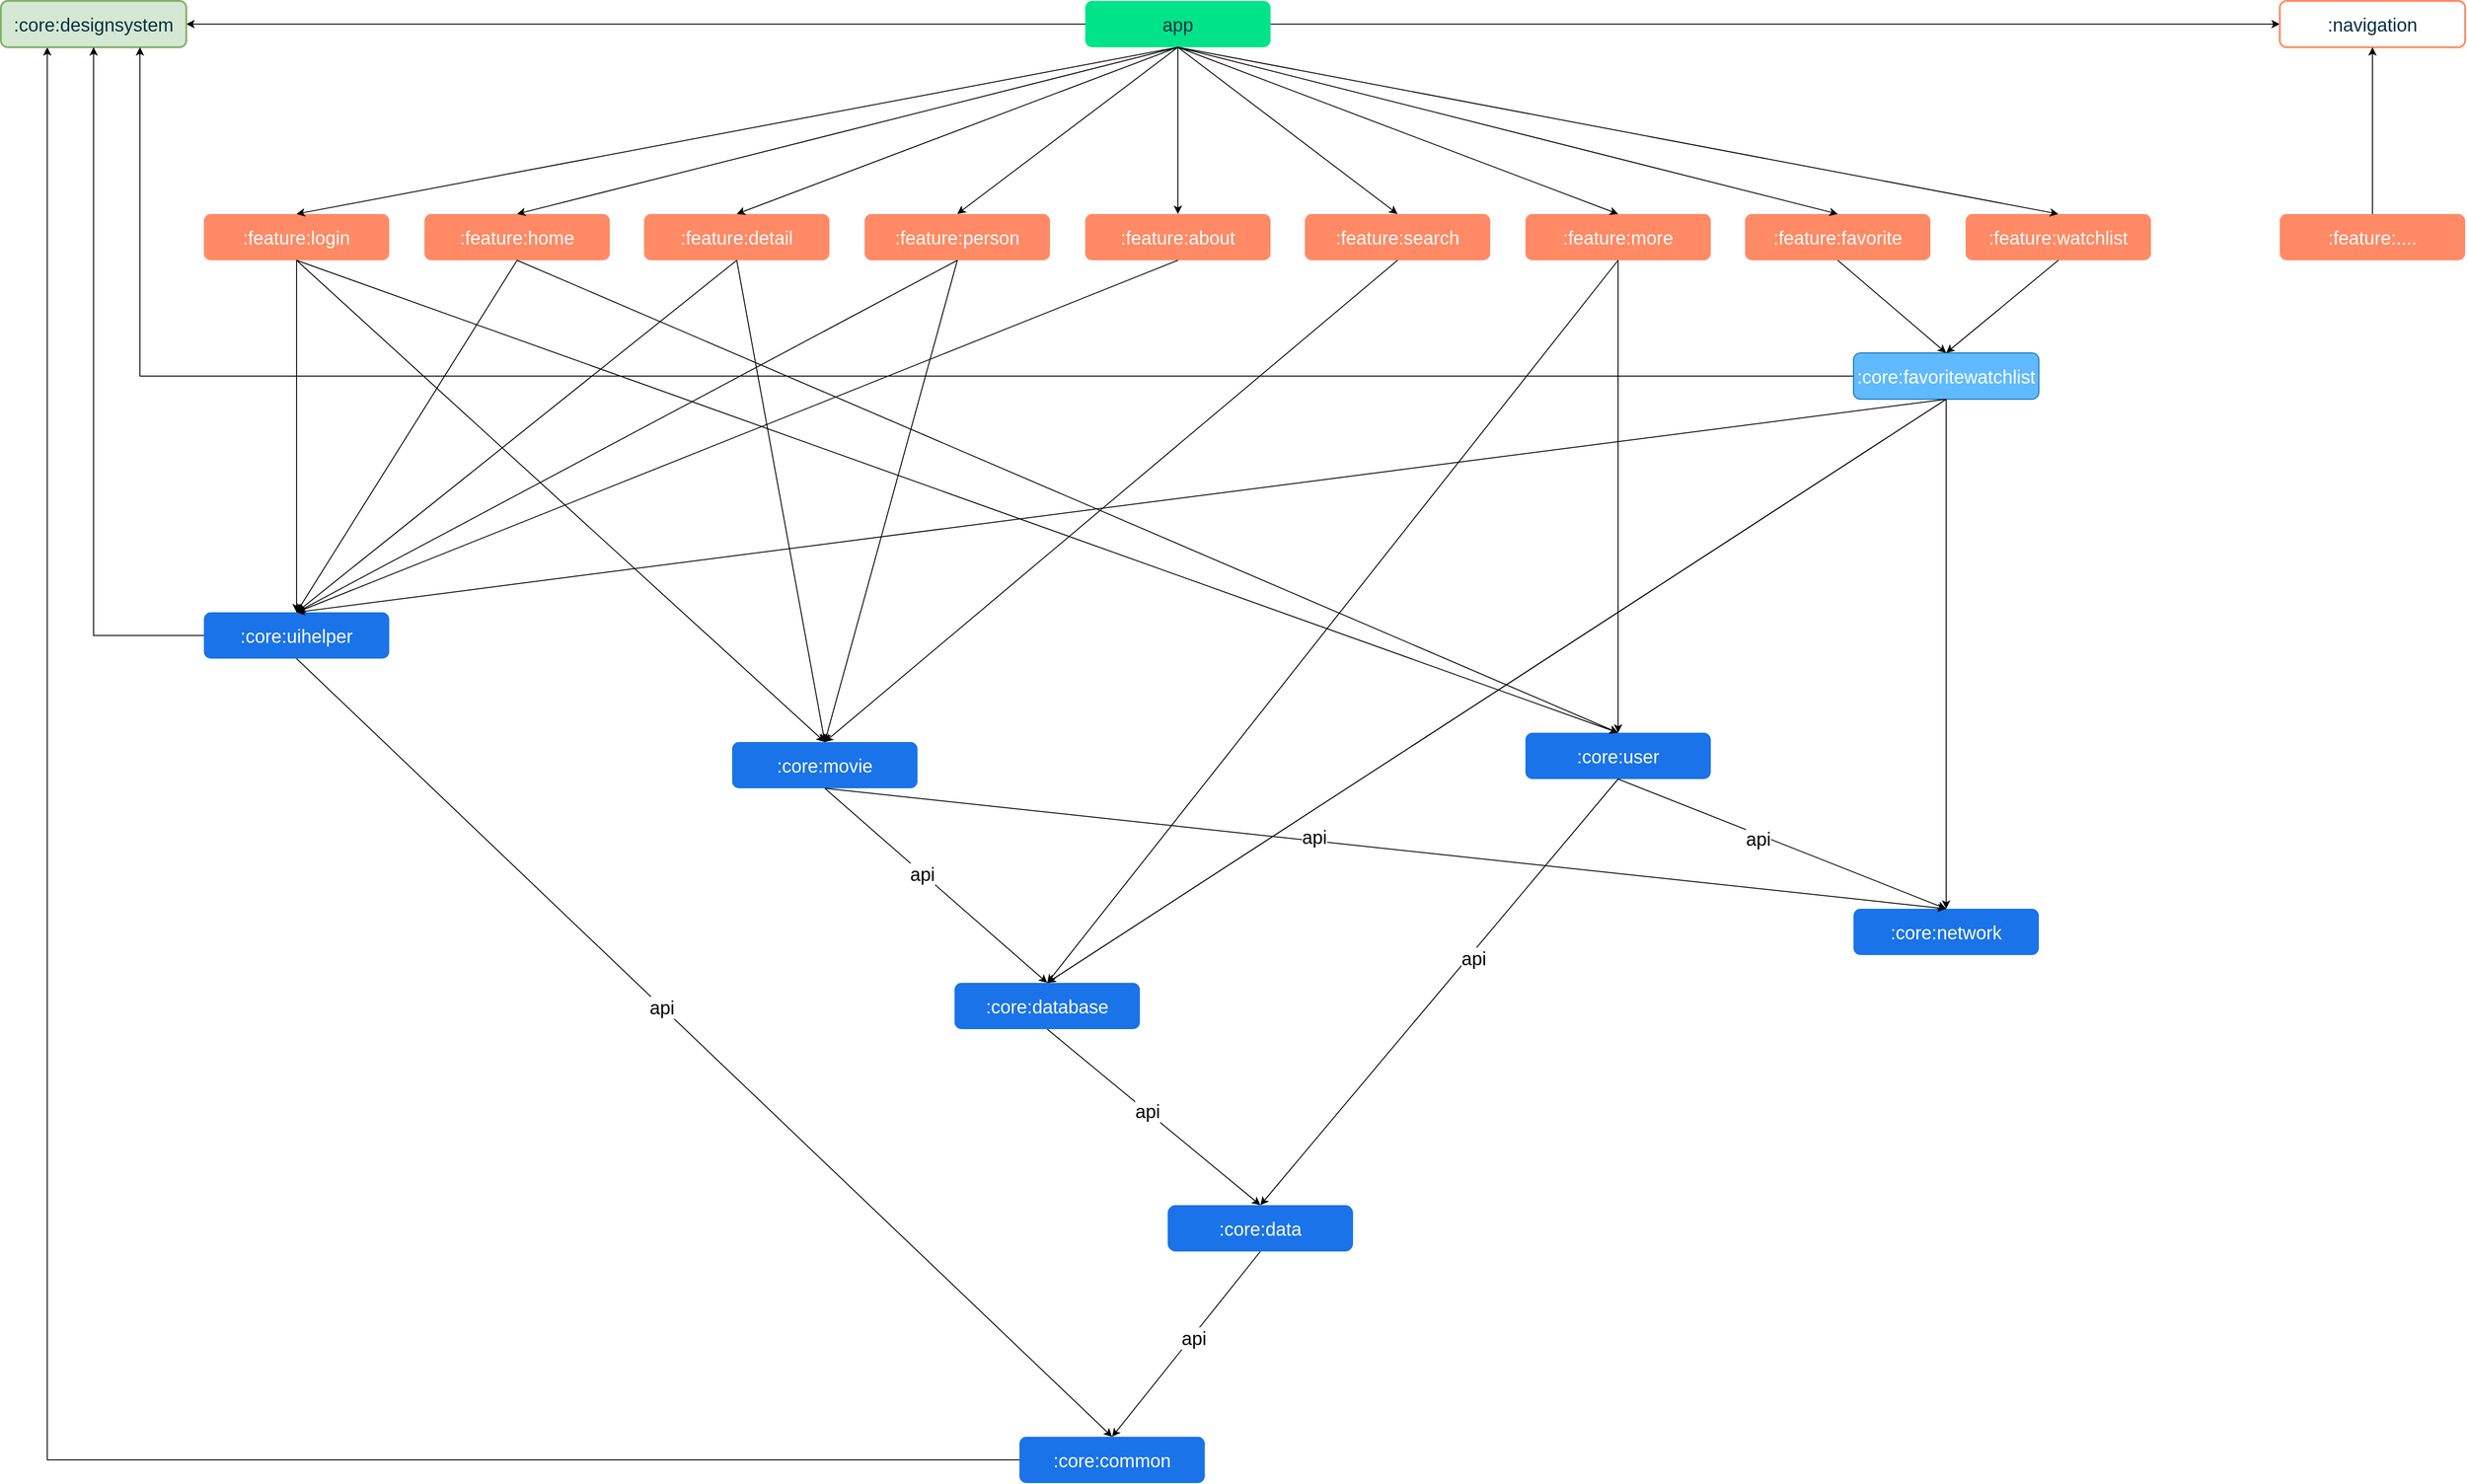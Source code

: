 <mxfile version="24.8.6">
  <diagram name="Page-1" id="wsDfjI5d7TI5WwQlB0uh">
    <mxGraphModel dx="6010" dy="3800" grid="1" gridSize="10" guides="1" tooltips="1" connect="1" arrows="1" fold="1" page="1" pageScale="1" pageWidth="850" pageHeight="1100" math="0" shadow="0">
      <root>
        <mxCell id="0" />
        <mxCell id="1" parent="0" />
        <mxCell id="Fkg0yW7t0FuJe1KcSKEN-32" style="edgeStyle=orthogonalEdgeStyle;rounded=0;orthogonalLoop=1;jettySize=auto;html=1;exitX=1;exitY=0.5;exitDx=0;exitDy=0;entryX=0;entryY=0.5;entryDx=0;entryDy=0;fontSize=20;" edge="1" parent="1" source="zgdioNFowjZYfoI_lG1k-6" target="Fkg0yW7t0FuJe1KcSKEN-12">
          <mxGeometry relative="1" as="geometry" />
        </mxCell>
        <mxCell id="Fkg0yW7t0FuJe1KcSKEN-34" style="edgeStyle=orthogonalEdgeStyle;rounded=0;orthogonalLoop=1;jettySize=auto;html=1;exitX=0;exitY=0.5;exitDx=0;exitDy=0;entryX=1;entryY=0.5;entryDx=0;entryDy=0;fontSize=20;" edge="1" parent="1" source="zgdioNFowjZYfoI_lG1k-6" target="Fkg0yW7t0FuJe1KcSKEN-33">
          <mxGeometry relative="1" as="geometry" />
        </mxCell>
        <mxCell id="zgdioNFowjZYfoI_lG1k-6" value="&lt;font style=&quot;font-size: 20px;&quot; color=&quot;#073042&quot;&gt;app&lt;/font&gt;" style="rounded=1;whiteSpace=wrap;html=1;fillColor=#00E489;strokeColor=none;fontSize=20;" parent="1" vertex="1">
          <mxGeometry x="1131" y="-370" width="200" height="50" as="geometry" />
        </mxCell>
        <mxCell id="zgdioNFowjZYfoI_lG1k-7" value="&lt;font color=&quot;#ffffff&quot; style=&quot;font-size: 20px;&quot;&gt;:feature:login&lt;/font&gt;" style="rounded=1;whiteSpace=wrap;html=1;fillColor=#FF8A65;strokeColor=none;fontSize=20;" parent="1" vertex="1">
          <mxGeometry x="180" y="-140" width="200" height="50" as="geometry" />
        </mxCell>
        <mxCell id="zgdioNFowjZYfoI_lG1k-13" value="&lt;font color=&quot;#ffffff&quot; style=&quot;font-size: 20px;&quot;&gt;:feature:home&lt;/font&gt;" style="rounded=1;whiteSpace=wrap;html=1;fillColor=#FF8A65;strokeColor=none;fontSize=20;" parent="1" vertex="1">
          <mxGeometry x="418" y="-140" width="200" height="50" as="geometry" />
        </mxCell>
        <mxCell id="zgdioNFowjZYfoI_lG1k-14" value="&lt;font color=&quot;#ffffff&quot; style=&quot;font-size: 20px;&quot;&gt;:feature:watchlist&lt;/font&gt;" style="rounded=1;whiteSpace=wrap;html=1;fillColor=#FF8A65;strokeColor=none;fontSize=20;" parent="1" vertex="1">
          <mxGeometry x="2081" y="-140" width="200" height="50" as="geometry" />
        </mxCell>
        <mxCell id="zgdioNFowjZYfoI_lG1k-28" value="&lt;span style=&quot;caret-color: rgb(255, 255, 255); color: rgb(255, 255, 255); font-size: 20px;&quot;&gt;:core:network&lt;/span&gt;" style="rounded=1;whiteSpace=wrap;html=1;fillColor=#1A73E8;strokeColor=none;fontSize=20;" parent="1" vertex="1">
          <mxGeometry x="1960" y="610" width="200" height="50" as="geometry" />
        </mxCell>
        <mxCell id="zgdioNFowjZYfoI_lG1k-33" value="&lt;font color=&quot;#ffffff&quot; style=&quot;font-size: 20px;&quot;&gt;:feature:search&lt;/font&gt;" style="rounded=1;whiteSpace=wrap;html=1;fillColor=#FF8A65;strokeColor=none;fontSize=20;" parent="1" vertex="1">
          <mxGeometry x="1368" y="-140" width="200" height="50" as="geometry" />
        </mxCell>
        <mxCell id="zgdioNFowjZYfoI_lG1k-35" value="&lt;font color=&quot;#ffffff&quot; style=&quot;font-size: 20px;&quot;&gt;:feature:favorite&lt;/font&gt;" style="rounded=1;whiteSpace=wrap;html=1;fillColor=#FF8A65;strokeColor=none;fontSize=20;" parent="1" vertex="1">
          <mxGeometry x="1843" y="-140" width="200" height="50" as="geometry" />
        </mxCell>
        <mxCell id="zgdioNFowjZYfoI_lG1k-37" value="&lt;font color=&quot;#ffffff&quot; style=&quot;font-size: 20px;&quot;&gt;:feature:more&lt;/font&gt;" style="rounded=1;whiteSpace=wrap;html=1;fillColor=#FF8A65;strokeColor=none;fontSize=20;" parent="1" vertex="1">
          <mxGeometry x="1606" y="-140" width="200" height="50" as="geometry" />
        </mxCell>
        <mxCell id="zgdioNFowjZYfoI_lG1k-38" value="&lt;font color=&quot;#ffffff&quot; style=&quot;font-size: 20px;&quot;&gt;:feature:detail&lt;/font&gt;" style="rounded=1;whiteSpace=wrap;html=1;fillColor=#FF8A65;strokeColor=none;fontSize=20;" parent="1" vertex="1">
          <mxGeometry x="655" y="-140" width="200" height="50" as="geometry" />
        </mxCell>
        <mxCell id="zgdioNFowjZYfoI_lG1k-39" value="&lt;font color=&quot;#ffffff&quot; style=&quot;font-size: 20px;&quot;&gt;:feature:person&lt;/font&gt;" style="rounded=1;whiteSpace=wrap;html=1;fillColor=#FF8A65;strokeColor=none;fontSize=20;" parent="1" vertex="1">
          <mxGeometry x="893" y="-140" width="200" height="50" as="geometry" />
        </mxCell>
        <mxCell id="zgdioNFowjZYfoI_lG1k-45" value="" style="endArrow=classic;html=1;rounded=0;exitX=0.5;exitY=1;exitDx=0;exitDy=0;entryX=0.5;entryY=0;entryDx=0;entryDy=0;fontSize=20;" parent="1" source="zgdioNFowjZYfoI_lG1k-6" target="zgdioNFowjZYfoI_lG1k-7" edge="1">
          <mxGeometry width="50" height="50" relative="1" as="geometry">
            <mxPoint x="1079" y="-320" as="sourcePoint" />
            <mxPoint x="1129" y="-370" as="targetPoint" />
          </mxGeometry>
        </mxCell>
        <mxCell id="zgdioNFowjZYfoI_lG1k-46" value="" style="endArrow=classic;html=1;rounded=0;exitX=0.5;exitY=1;exitDx=0;exitDy=0;entryX=0.5;entryY=0;entryDx=0;entryDy=0;fontSize=20;" parent="1" source="zgdioNFowjZYfoI_lG1k-6" target="zgdioNFowjZYfoI_lG1k-13" edge="1">
          <mxGeometry width="50" height="50" relative="1" as="geometry">
            <mxPoint x="1230" y="-530" as="sourcePoint" />
            <mxPoint x="290" y="-130" as="targetPoint" />
          </mxGeometry>
        </mxCell>
        <mxCell id="zgdioNFowjZYfoI_lG1k-47" value="" style="endArrow=classic;html=1;rounded=0;exitX=0.5;exitY=1;exitDx=0;exitDy=0;entryX=0.5;entryY=0;entryDx=0;entryDy=0;fontSize=20;" parent="1" source="zgdioNFowjZYfoI_lG1k-6" target="zgdioNFowjZYfoI_lG1k-33" edge="1">
          <mxGeometry width="50" height="50" relative="1" as="geometry">
            <mxPoint x="1240" y="-520" as="sourcePoint" />
            <mxPoint x="525" y="-130" as="targetPoint" />
          </mxGeometry>
        </mxCell>
        <mxCell id="zgdioNFowjZYfoI_lG1k-49" value="" style="endArrow=classic;html=1;rounded=0;exitX=0.5;exitY=1;exitDx=0;exitDy=0;entryX=0.5;entryY=0;entryDx=0;entryDy=0;fontSize=20;" parent="1" source="zgdioNFowjZYfoI_lG1k-6" target="zgdioNFowjZYfoI_lG1k-35" edge="1">
          <mxGeometry width="50" height="50" relative="1" as="geometry">
            <mxPoint x="1260" y="-500" as="sourcePoint" />
            <mxPoint x="995" y="-130" as="targetPoint" />
          </mxGeometry>
        </mxCell>
        <mxCell id="zgdioNFowjZYfoI_lG1k-50" value="" style="endArrow=classic;html=1;rounded=0;exitX=0.5;exitY=1;exitDx=0;exitDy=0;entryX=0.5;entryY=0;entryDx=0;entryDy=0;fontSize=20;" parent="1" source="zgdioNFowjZYfoI_lG1k-6" target="zgdioNFowjZYfoI_lG1k-14" edge="1">
          <mxGeometry width="50" height="50" relative="1" as="geometry">
            <mxPoint x="1270" y="-490" as="sourcePoint" />
            <mxPoint x="1230" y="-130" as="targetPoint" />
          </mxGeometry>
        </mxCell>
        <mxCell id="zgdioNFowjZYfoI_lG1k-51" value="" style="endArrow=classic;html=1;rounded=0;exitX=0.5;exitY=1;exitDx=0;exitDy=0;entryX=0.5;entryY=0;entryDx=0;entryDy=0;fontSize=20;" parent="1" source="zgdioNFowjZYfoI_lG1k-6" target="zgdioNFowjZYfoI_lG1k-37" edge="1">
          <mxGeometry width="50" height="50" relative="1" as="geometry">
            <mxPoint x="1280" y="-480" as="sourcePoint" />
            <mxPoint x="1464" y="-130" as="targetPoint" />
          </mxGeometry>
        </mxCell>
        <mxCell id="zgdioNFowjZYfoI_lG1k-52" value="" style="endArrow=classic;html=1;rounded=0;exitX=0.5;exitY=1;exitDx=0;exitDy=0;entryX=0.5;entryY=0;entryDx=0;entryDy=0;fontSize=20;" parent="1" source="zgdioNFowjZYfoI_lG1k-6" target="zgdioNFowjZYfoI_lG1k-38" edge="1">
          <mxGeometry width="50" height="50" relative="1" as="geometry">
            <mxPoint x="1290" y="-470" as="sourcePoint" />
            <mxPoint x="1699" y="-130" as="targetPoint" />
          </mxGeometry>
        </mxCell>
        <mxCell id="zgdioNFowjZYfoI_lG1k-53" value="" style="endArrow=classic;html=1;rounded=0;exitX=0.5;exitY=1;exitDx=0;exitDy=0;entryX=0.5;entryY=0;entryDx=0;entryDy=0;fontSize=20;" parent="1" source="zgdioNFowjZYfoI_lG1k-6" target="zgdioNFowjZYfoI_lG1k-39" edge="1">
          <mxGeometry width="50" height="50" relative="1" as="geometry">
            <mxPoint x="1300" y="-460" as="sourcePoint" />
            <mxPoint x="1934" y="-130" as="targetPoint" />
          </mxGeometry>
        </mxCell>
        <mxCell id="Fkg0yW7t0FuJe1KcSKEN-50" style="edgeStyle=orthogonalEdgeStyle;rounded=0;orthogonalLoop=1;jettySize=auto;html=1;exitX=0;exitY=0.5;exitDx=0;exitDy=0;entryX=0.25;entryY=1;entryDx=0;entryDy=0;fontSize=20;" edge="1" parent="1" source="Fkg0yW7t0FuJe1KcSKEN-3" target="Fkg0yW7t0FuJe1KcSKEN-33">
          <mxGeometry relative="1" as="geometry">
            <mxPoint x="-90" y="-176.667" as="targetPoint" />
          </mxGeometry>
        </mxCell>
        <mxCell id="Fkg0yW7t0FuJe1KcSKEN-3" value="&lt;span style=&quot;caret-color: rgb(255, 255, 255); color: rgb(255, 255, 255); font-size: 20px;&quot;&gt;:core:common&lt;/span&gt;" style="rounded=1;whiteSpace=wrap;html=1;fillColor=#1A73E8;strokeColor=none;fontSize=20;" vertex="1" parent="1">
          <mxGeometry x="1060" y="1180" width="200" height="50" as="geometry" />
        </mxCell>
        <mxCell id="Fkg0yW7t0FuJe1KcSKEN-6" value="&lt;span style=&quot;caret-color: rgb(255, 255, 255); color: rgb(255, 255, 255); font-size: 20px;&quot;&gt;:core:data&lt;/span&gt;" style="rounded=1;whiteSpace=wrap;html=1;fillColor=#1A73E8;strokeColor=none;arcSize=17;fontSize=20;" vertex="1" parent="1">
          <mxGeometry x="1220" y="930" width="200" height="50" as="geometry" />
        </mxCell>
        <mxCell id="Fkg0yW7t0FuJe1KcSKEN-12" value="&lt;font style=&quot;font-size: 20px;&quot; color=&quot;#073042&quot;&gt;:navigation&lt;/font&gt;" style="rounded=1;whiteSpace=wrap;html=1;fillColor=none;strokeColor=#FF8A65;fontSize=20;strokeWidth=2;" vertex="1" parent="1">
          <mxGeometry x="2420" y="-370" width="200" height="50" as="geometry" />
        </mxCell>
        <mxCell id="Fkg0yW7t0FuJe1KcSKEN-28" value="&lt;span style=&quot;caret-color: rgb(255, 255, 255); color: rgb(255, 255, 255); font-size: 20px;&quot;&gt;:core:user&lt;/span&gt;" style="rounded=1;whiteSpace=wrap;html=1;fillColor=#1A73E8;strokeColor=none;fontSize=20;" vertex="1" parent="1">
          <mxGeometry x="1606" y="420" width="200" height="50" as="geometry" />
        </mxCell>
        <mxCell id="Fkg0yW7t0FuJe1KcSKEN-29" value="&lt;span style=&quot;caret-color: rgb(255, 255, 255); color: rgb(255, 255, 255); font-size: 20px;&quot;&gt;:core:movie&lt;/span&gt;" style="rounded=1;whiteSpace=wrap;html=1;fillColor=#1A73E8;strokeColor=none;fontSize=20;" vertex="1" parent="1">
          <mxGeometry x="750" y="430" width="200" height="50" as="geometry" />
        </mxCell>
        <mxCell id="Fkg0yW7t0FuJe1KcSKEN-30" value="&lt;font color=&quot;#ffffff&quot; style=&quot;font-size: 20px;&quot;&gt;:feature:about&lt;/font&gt;" style="rounded=1;whiteSpace=wrap;html=1;fillColor=#FF8A65;strokeColor=none;fontSize=20;" vertex="1" parent="1">
          <mxGeometry x="1131" y="-140" width="200" height="50" as="geometry" />
        </mxCell>
        <mxCell id="Fkg0yW7t0FuJe1KcSKEN-31" value="" style="endArrow=classic;html=1;rounded=0;exitX=0.5;exitY=1;exitDx=0;exitDy=0;entryX=0.5;entryY=0;entryDx=0;entryDy=0;fontSize=20;" edge="1" parent="1" source="zgdioNFowjZYfoI_lG1k-6" target="Fkg0yW7t0FuJe1KcSKEN-30">
          <mxGeometry width="50" height="50" relative="1" as="geometry">
            <mxPoint x="1229" y="-290" as="sourcePoint" />
            <mxPoint x="1919" y="-130" as="targetPoint" />
          </mxGeometry>
        </mxCell>
        <mxCell id="Fkg0yW7t0FuJe1KcSKEN-33" value="&lt;font style=&quot;font-size: 20px;&quot; color=&quot;#073042&quot;&gt;:core:designsystem&lt;/font&gt;" style="rounded=1;whiteSpace=wrap;html=1;fillColor=#d5e8d4;strokeColor=#82b366;fontSize=20;strokeWidth=2;" vertex="1" parent="1">
          <mxGeometry x="-39" y="-370" width="200" height="50" as="geometry" />
        </mxCell>
        <mxCell id="Fkg0yW7t0FuJe1KcSKEN-43" style="edgeStyle=orthogonalEdgeStyle;rounded=0;orthogonalLoop=1;jettySize=auto;html=1;exitX=0;exitY=0.5;exitDx=0;exitDy=0;entryX=0.75;entryY=1;entryDx=0;entryDy=0;fontSize=20;" edge="1" parent="1" source="Fkg0yW7t0FuJe1KcSKEN-35" target="Fkg0yW7t0FuJe1KcSKEN-33">
          <mxGeometry relative="1" as="geometry">
            <mxPoint x="120" y="-260" as="targetPoint" />
          </mxGeometry>
        </mxCell>
        <mxCell id="Fkg0yW7t0FuJe1KcSKEN-35" value="&lt;font color=&quot;#ffffff&quot; style=&quot;font-size: 20px;&quot;&gt;:core:favoritewatchlist&lt;/font&gt;" style="rounded=1;whiteSpace=wrap;html=1;fillColor=#61BAFF;strokeColor=#006EAF;fontSize=20;fontColor=#ffffff;" vertex="1" parent="1">
          <mxGeometry x="1960" y="10" width="200" height="50" as="geometry" />
        </mxCell>
        <mxCell id="Fkg0yW7t0FuJe1KcSKEN-36" value="" style="endArrow=classic;html=1;rounded=0;exitX=0.5;exitY=1;exitDx=0;exitDy=0;entryX=0.5;entryY=0;entryDx=0;entryDy=0;fontSize=20;" edge="1" parent="1" source="zgdioNFowjZYfoI_lG1k-14" target="Fkg0yW7t0FuJe1KcSKEN-35">
          <mxGeometry width="50" height="50" relative="1" as="geometry">
            <mxPoint x="1214" y="-310" as="sourcePoint" />
            <mxPoint x="980" y="-130" as="targetPoint" />
          </mxGeometry>
        </mxCell>
        <mxCell id="Fkg0yW7t0FuJe1KcSKEN-37" value="" style="endArrow=classic;html=1;rounded=0;exitX=0.5;exitY=1;exitDx=0;exitDy=0;entryX=0.5;entryY=0;entryDx=0;entryDy=0;fontSize=20;" edge="1" parent="1" source="zgdioNFowjZYfoI_lG1k-35" target="Fkg0yW7t0FuJe1KcSKEN-35">
          <mxGeometry width="50" height="50" relative="1" as="geometry">
            <mxPoint x="1214" y="-80" as="sourcePoint" />
            <mxPoint x="1090" y="20" as="targetPoint" />
          </mxGeometry>
        </mxCell>
        <mxCell id="Fkg0yW7t0FuJe1KcSKEN-61" style="edgeStyle=orthogonalEdgeStyle;rounded=0;orthogonalLoop=1;jettySize=auto;html=1;exitX=0;exitY=0.5;exitDx=0;exitDy=0;entryX=0.5;entryY=1;entryDx=0;entryDy=0;fontSize=20;" edge="1" parent="1" source="Fkg0yW7t0FuJe1KcSKEN-41" target="Fkg0yW7t0FuJe1KcSKEN-33">
          <mxGeometry relative="1" as="geometry" />
        </mxCell>
        <mxCell id="Fkg0yW7t0FuJe1KcSKEN-41" value="&lt;span style=&quot;caret-color: rgb(255, 255, 255); color: rgb(255, 255, 255); font-size: 20px;&quot;&gt;:core:uihelper&lt;/span&gt;" style="rounded=1;whiteSpace=wrap;html=1;fillColor=#1A73E8;strokeColor=none;fontSize=20;" vertex="1" parent="1">
          <mxGeometry x="180" y="290" width="200" height="50" as="geometry" />
        </mxCell>
        <mxCell id="Fkg0yW7t0FuJe1KcSKEN-44" value="" style="endArrow=classic;html=1;rounded=0;exitX=0.5;exitY=1;exitDx=0;exitDy=0;entryX=0.5;entryY=0;entryDx=0;entryDy=0;fontSize=20;" edge="1" parent="1" source="Fkg0yW7t0FuJe1KcSKEN-35" target="Fkg0yW7t0FuJe1KcSKEN-41">
          <mxGeometry width="50" height="50" relative="1" as="geometry">
            <mxPoint x="1002.5" y="250" as="sourcePoint" />
            <mxPoint x="1112.5" y="350" as="targetPoint" />
          </mxGeometry>
        </mxCell>
        <mxCell id="Fkg0yW7t0FuJe1KcSKEN-46" value="" style="endArrow=classic;html=1;rounded=0;exitX=0.5;exitY=1;exitDx=0;exitDy=0;entryX=0.5;entryY=0;entryDx=0;entryDy=0;fontSize=20;" edge="1" parent="1" source="Fkg0yW7t0FuJe1KcSKEN-35" target="Fkg0yW7t0FuJe1KcSKEN-38">
          <mxGeometry width="50" height="50" relative="1" as="geometry">
            <mxPoint x="1122.5" y="410" as="sourcePoint" />
            <mxPoint x="806.5" y="700" as="targetPoint" />
          </mxGeometry>
        </mxCell>
        <mxCell id="Fkg0yW7t0FuJe1KcSKEN-48" value="" style="endArrow=classic;html=1;rounded=0;exitX=0.5;exitY=1;exitDx=0;exitDy=0;entryX=0.5;entryY=0;entryDx=0;entryDy=0;fontSize=20;" edge="1" parent="1" source="Fkg0yW7t0FuJe1KcSKEN-35" target="zgdioNFowjZYfoI_lG1k-28">
          <mxGeometry width="50" height="50" relative="1" as="geometry">
            <mxPoint x="1142.5" y="430" as="sourcePoint" />
            <mxPoint x="1419.5" y="700" as="targetPoint" />
          </mxGeometry>
        </mxCell>
        <mxCell id="Fkg0yW7t0FuJe1KcSKEN-53" value="" style="endArrow=classic;html=1;rounded=0;exitX=0.5;exitY=1;exitDx=0;exitDy=0;entryX=0.5;entryY=0;entryDx=0;entryDy=0;fontSize=20;" edge="1" parent="1" source="Fkg0yW7t0FuJe1KcSKEN-38" target="Fkg0yW7t0FuJe1KcSKEN-6">
          <mxGeometry width="50" height="50" relative="1" as="geometry">
            <mxPoint x="1030" y="730" as="sourcePoint" />
            <mxPoint x="1409" y="1110" as="targetPoint" />
          </mxGeometry>
        </mxCell>
        <mxCell id="Fkg0yW7t0FuJe1KcSKEN-81" value="&lt;font style=&quot;font-size: 20px;&quot;&gt;api&lt;/font&gt;" style="edgeLabel;html=1;align=center;verticalAlign=middle;resizable=0;points=[];fontSize=20;" vertex="1" connectable="0" parent="Fkg0yW7t0FuJe1KcSKEN-53">
          <mxGeometry x="-0.065" y="1" relative="1" as="geometry">
            <mxPoint as="offset" />
          </mxGeometry>
        </mxCell>
        <mxCell id="Fkg0yW7t0FuJe1KcSKEN-57" value="" style="endArrow=classic;html=1;rounded=0;entryX=0.5;entryY=0;entryDx=0;entryDy=0;exitX=0.5;exitY=1;exitDx=0;exitDy=0;fontSize=20;" edge="1" parent="1" source="Fkg0yW7t0FuJe1KcSKEN-29" target="zgdioNFowjZYfoI_lG1k-28">
          <mxGeometry width="50" height="50" relative="1" as="geometry">
            <mxPoint x="662.5" y="550" as="sourcePoint" />
            <mxPoint x="1419.5" y="700" as="targetPoint" />
          </mxGeometry>
        </mxCell>
        <mxCell id="Fkg0yW7t0FuJe1KcSKEN-83" value="&lt;font style=&quot;font-size: 20px;&quot;&gt;api&lt;/font&gt;" style="edgeLabel;html=1;align=center;verticalAlign=middle;resizable=0;points=[];fontSize=20;" vertex="1" connectable="0" parent="Fkg0yW7t0FuJe1KcSKEN-57">
          <mxGeometry x="-0.128" y="5" relative="1" as="geometry">
            <mxPoint as="offset" />
          </mxGeometry>
        </mxCell>
        <mxCell id="Fkg0yW7t0FuJe1KcSKEN-58" value="" style="endArrow=classic;html=1;rounded=0;entryX=0.5;entryY=0;entryDx=0;entryDy=0;exitX=0.5;exitY=1;exitDx=0;exitDy=0;fontSize=20;" edge="1" parent="1" source="Fkg0yW7t0FuJe1KcSKEN-29" target="Fkg0yW7t0FuJe1KcSKEN-38">
          <mxGeometry width="50" height="50" relative="1" as="geometry">
            <mxPoint x="672.5" y="560" as="sourcePoint" />
            <mxPoint x="1725.5" y="700" as="targetPoint" />
          </mxGeometry>
        </mxCell>
        <mxCell id="Fkg0yW7t0FuJe1KcSKEN-82" value="&lt;font style=&quot;font-size: 20px;&quot;&gt;api&lt;/font&gt;" style="edgeLabel;html=1;align=center;verticalAlign=middle;resizable=0;points=[];fontSize=20;" vertex="1" connectable="0" parent="Fkg0yW7t0FuJe1KcSKEN-58">
          <mxGeometry x="-0.126" relative="1" as="geometry">
            <mxPoint as="offset" />
          </mxGeometry>
        </mxCell>
        <mxCell id="Fkg0yW7t0FuJe1KcSKEN-60" value="" style="endArrow=classic;html=1;rounded=0;exitX=0.5;exitY=1;exitDx=0;exitDy=0;entryX=0.5;entryY=0;entryDx=0;entryDy=0;fontSize=20;" edge="1" parent="1" source="Fkg0yW7t0FuJe1KcSKEN-41" target="Fkg0yW7t0FuJe1KcSKEN-3">
          <mxGeometry width="50" height="50" relative="1" as="geometry">
            <mxPoint x="652.5" y="540" as="sourcePoint" />
            <mxPoint x="672.5" y="830" as="targetPoint" />
          </mxGeometry>
        </mxCell>
        <mxCell id="Fkg0yW7t0FuJe1KcSKEN-86" value="&lt;font style=&quot;font-size: 20px;&quot;&gt;api&lt;/font&gt;" style="edgeLabel;html=1;align=center;verticalAlign=middle;resizable=0;points=[];fontSize=20;" vertex="1" connectable="0" parent="Fkg0yW7t0FuJe1KcSKEN-60">
          <mxGeometry x="-0.104" y="1" relative="1" as="geometry">
            <mxPoint x="-1" as="offset" />
          </mxGeometry>
        </mxCell>
        <mxCell id="Fkg0yW7t0FuJe1KcSKEN-64" value="" style="endArrow=classic;html=1;rounded=0;entryX=0.5;entryY=0;entryDx=0;entryDy=0;exitX=0.5;exitY=1;exitDx=0;exitDy=0;fontSize=20;" edge="1" parent="1" source="Fkg0yW7t0FuJe1KcSKEN-28" target="Fkg0yW7t0FuJe1KcSKEN-6">
          <mxGeometry width="50" height="50" relative="1" as="geometry">
            <mxPoint x="1072.5" y="1120" as="sourcePoint" />
            <mxPoint x="802.5" y="990" as="targetPoint" />
          </mxGeometry>
        </mxCell>
        <mxCell id="Fkg0yW7t0FuJe1KcSKEN-92" value="&lt;font style=&quot;font-size: 20px;&quot;&gt;api&lt;/font&gt;" style="edgeLabel;html=1;align=center;verticalAlign=middle;resizable=0;points=[];fontSize=20;" vertex="1" connectable="0" parent="Fkg0yW7t0FuJe1KcSKEN-64">
          <mxGeometry x="-0.176" y="4" relative="1" as="geometry">
            <mxPoint y="1" as="offset" />
          </mxGeometry>
        </mxCell>
        <mxCell id="Fkg0yW7t0FuJe1KcSKEN-65" value="" style="endArrow=classic;html=1;rounded=0;entryX=0.5;entryY=0;entryDx=0;entryDy=0;exitX=0.5;exitY=1;exitDx=0;exitDy=0;fontSize=20;" edge="1" parent="1" source="Fkg0yW7t0FuJe1KcSKEN-28" target="zgdioNFowjZYfoI_lG1k-28">
          <mxGeometry width="50" height="50" relative="1" as="geometry">
            <mxPoint x="1192.5" y="1120" as="sourcePoint" />
            <mxPoint x="1319.5" y="750" as="targetPoint" />
          </mxGeometry>
        </mxCell>
        <mxCell id="Fkg0yW7t0FuJe1KcSKEN-93" value="&lt;font style=&quot;font-size: 20px;&quot;&gt;api&lt;/font&gt;" style="edgeLabel;html=1;align=center;verticalAlign=middle;resizable=0;points=[];fontSize=20;" vertex="1" connectable="0" parent="Fkg0yW7t0FuJe1KcSKEN-65">
          <mxGeometry x="-0.133" y="-4" relative="1" as="geometry">
            <mxPoint x="-1" y="-1" as="offset" />
          </mxGeometry>
        </mxCell>
        <mxCell id="Fkg0yW7t0FuJe1KcSKEN-69" value="" style="endArrow=classic;html=1;rounded=0;exitX=0.5;exitY=1;exitDx=0;exitDy=0;entryX=0.5;entryY=0;entryDx=0;entryDy=0;fontSize=20;" edge="1" parent="1" source="Fkg0yW7t0FuJe1KcSKEN-35" target="Fkg0yW7t0FuJe1KcSKEN-38">
          <mxGeometry width="50" height="50" relative="1" as="geometry">
            <mxPoint x="1090" y="90" as="sourcePoint" />
            <mxPoint x="793" y="930" as="targetPoint" />
          </mxGeometry>
        </mxCell>
        <mxCell id="Fkg0yW7t0FuJe1KcSKEN-38" value="&lt;span style=&quot;caret-color: rgb(255, 255, 255); color: rgb(255, 255, 255); font-size: 20px;&quot;&gt;:core:database&lt;/span&gt;" style="rounded=1;whiteSpace=wrap;html=1;fillColor=#1A73E8;strokeColor=none;fontSize=20;" vertex="1" parent="1">
          <mxGeometry x="990" y="690" width="200" height="50" as="geometry" />
        </mxCell>
        <mxCell id="Fkg0yW7t0FuJe1KcSKEN-70" value="" style="endArrow=classic;html=1;rounded=0;entryX=0.5;entryY=0;entryDx=0;entryDy=0;exitX=0.5;exitY=1;exitDx=0;exitDy=0;fontSize=20;" edge="1" parent="1" source="zgdioNFowjZYfoI_lG1k-38" target="Fkg0yW7t0FuJe1KcSKEN-29">
          <mxGeometry width="50" height="50" relative="1" as="geometry">
            <mxPoint x="1330" y="280" as="sourcePoint" />
            <mxPoint x="1380" y="230" as="targetPoint" />
          </mxGeometry>
        </mxCell>
        <mxCell id="Fkg0yW7t0FuJe1KcSKEN-72" value="" style="endArrow=classic;html=1;rounded=0;entryX=0.5;entryY=0;entryDx=0;entryDy=0;exitX=0.5;exitY=1;exitDx=0;exitDy=0;fontSize=20;" edge="1" parent="1" source="zgdioNFowjZYfoI_lG1k-38" target="Fkg0yW7t0FuJe1KcSKEN-41">
          <mxGeometry width="50" height="50" relative="1" as="geometry">
            <mxPoint x="1580" y="-10" as="sourcePoint" />
            <mxPoint x="1590" y="150" as="targetPoint" />
          </mxGeometry>
        </mxCell>
        <mxCell id="Fkg0yW7t0FuJe1KcSKEN-74" value="" style="endArrow=classic;html=1;rounded=0;entryX=0.5;entryY=0;entryDx=0;entryDy=0;exitX=0.5;exitY=1;exitDx=0;exitDy=0;fontSize=20;" edge="1" parent="1" source="Fkg0yW7t0FuJe1KcSKEN-6" target="Fkg0yW7t0FuJe1KcSKEN-3">
          <mxGeometry width="50" height="50" relative="1" as="geometry">
            <mxPoint x="1240" y="1330" as="sourcePoint" />
            <mxPoint x="1290" y="1280" as="targetPoint" />
          </mxGeometry>
        </mxCell>
        <mxCell id="Fkg0yW7t0FuJe1KcSKEN-84" value="&lt;font style=&quot;font-size: 20px;&quot;&gt;api&lt;/font&gt;" style="edgeLabel;html=1;align=center;verticalAlign=middle;resizable=0;points=[];fontSize=20;" vertex="1" connectable="0" parent="Fkg0yW7t0FuJe1KcSKEN-74">
          <mxGeometry x="-0.075" y="2" relative="1" as="geometry">
            <mxPoint y="-1" as="offset" />
          </mxGeometry>
        </mxCell>
        <mxCell id="Fkg0yW7t0FuJe1KcSKEN-87" value="" style="endArrow=classic;html=1;rounded=0;exitX=0.5;exitY=1;exitDx=0;exitDy=0;entryX=0.5;entryY=0;entryDx=0;entryDy=0;fontSize=20;" edge="1" parent="1" source="zgdioNFowjZYfoI_lG1k-13" target="Fkg0yW7t0FuJe1KcSKEN-28">
          <mxGeometry width="50" height="50" relative="1" as="geometry">
            <mxPoint x="490" y="-50" as="sourcePoint" />
            <mxPoint x="480" y="110" as="targetPoint" />
          </mxGeometry>
        </mxCell>
        <mxCell id="Fkg0yW7t0FuJe1KcSKEN-90" value="" style="endArrow=classic;html=1;rounded=0;exitX=0.5;exitY=1;exitDx=0;exitDy=0;entryX=0.5;entryY=0;entryDx=0;entryDy=0;fontSize=20;" edge="1" parent="1" source="zgdioNFowjZYfoI_lG1k-13" target="Fkg0yW7t0FuJe1KcSKEN-41">
          <mxGeometry width="50" height="50" relative="1" as="geometry">
            <mxPoint x="520" y="-20" as="sourcePoint" />
            <mxPoint x="510" y="140" as="targetPoint" />
          </mxGeometry>
        </mxCell>
        <mxCell id="Fkg0yW7t0FuJe1KcSKEN-94" value="" style="endArrow=classic;html=1;rounded=0;entryX=0.5;entryY=0;entryDx=0;entryDy=0;exitX=0.5;exitY=1;exitDx=0;exitDy=0;fontSize=20;" edge="1" parent="1" source="Fkg0yW7t0FuJe1KcSKEN-30" target="Fkg0yW7t0FuJe1KcSKEN-41">
          <mxGeometry width="50" height="50" relative="1" as="geometry">
            <mxPoint x="1674" y="-80" as="sourcePoint" />
            <mxPoint x="1674" y="210" as="targetPoint" />
          </mxGeometry>
        </mxCell>
        <mxCell id="Fkg0yW7t0FuJe1KcSKEN-95" value="" style="endArrow=classic;html=1;rounded=0;exitX=0.5;exitY=1;exitDx=0;exitDy=0;entryX=0.5;entryY=0;entryDx=0;entryDy=0;fontSize=20;" edge="1" parent="1" source="zgdioNFowjZYfoI_lG1k-7" target="Fkg0yW7t0FuJe1KcSKEN-41">
          <mxGeometry width="50" height="50" relative="1" as="geometry">
            <mxPoint x="521" y="-80" as="sourcePoint" />
            <mxPoint x="350" y="560" as="targetPoint" />
          </mxGeometry>
        </mxCell>
        <mxCell id="Fkg0yW7t0FuJe1KcSKEN-96" value="" style="endArrow=classic;html=1;rounded=0;exitX=0.5;exitY=1;exitDx=0;exitDy=0;entryX=0.5;entryY=0;entryDx=0;entryDy=0;fontSize=20;" edge="1" parent="1" source="zgdioNFowjZYfoI_lG1k-7" target="Fkg0yW7t0FuJe1KcSKEN-28">
          <mxGeometry width="50" height="50" relative="1" as="geometry">
            <mxPoint x="290" y="-80" as="sourcePoint" />
            <mxPoint x="500" y="700" as="targetPoint" />
          </mxGeometry>
        </mxCell>
        <mxCell id="Fkg0yW7t0FuJe1KcSKEN-97" value="" style="endArrow=classic;html=1;rounded=0;exitX=0.5;exitY=1;exitDx=0;exitDy=0;entryX=0.5;entryY=0;entryDx=0;entryDy=0;fontSize=20;" edge="1" parent="1" source="zgdioNFowjZYfoI_lG1k-7" target="Fkg0yW7t0FuJe1KcSKEN-29">
          <mxGeometry width="50" height="50" relative="1" as="geometry">
            <mxPoint x="290" y="-80" as="sourcePoint" />
            <mxPoint x="1474" y="690" as="targetPoint" />
          </mxGeometry>
        </mxCell>
        <mxCell id="Fkg0yW7t0FuJe1KcSKEN-100" style="edgeStyle=orthogonalEdgeStyle;rounded=0;orthogonalLoop=1;jettySize=auto;html=1;exitX=0.5;exitY=0;exitDx=0;exitDy=0;entryX=0.5;entryY=1;entryDx=0;entryDy=0;fontSize=20;" edge="1" parent="1" source="Fkg0yW7t0FuJe1KcSKEN-99" target="Fkg0yW7t0FuJe1KcSKEN-12">
          <mxGeometry relative="1" as="geometry" />
        </mxCell>
        <mxCell id="Fkg0yW7t0FuJe1KcSKEN-99" value="&lt;font color=&quot;#ffffff&quot; style=&quot;font-size: 20px;&quot;&gt;:feature:....&lt;/font&gt;" style="rounded=1;whiteSpace=wrap;html=1;fillColor=#FF8A65;strokeColor=none;fontSize=20;" vertex="1" parent="1">
          <mxGeometry x="2420" y="-140" width="200" height="50" as="geometry" />
        </mxCell>
        <mxCell id="Fkg0yW7t0FuJe1KcSKEN-101" value="" style="endArrow=classic;html=1;rounded=0;entryX=0.5;entryY=0;entryDx=0;entryDy=0;exitX=0.5;exitY=1;exitDx=0;exitDy=0;fontSize=20;" edge="1" parent="1" source="zgdioNFowjZYfoI_lG1k-39" target="Fkg0yW7t0FuJe1KcSKEN-41">
          <mxGeometry width="50" height="50" relative="1" as="geometry">
            <mxPoint x="2135" y="-80" as="sourcePoint" />
            <mxPoint x="521" y="710" as="targetPoint" />
          </mxGeometry>
        </mxCell>
        <mxCell id="Fkg0yW7t0FuJe1KcSKEN-102" value="" style="endArrow=classic;html=1;rounded=0;exitX=0.5;exitY=1;exitDx=0;exitDy=0;entryX=0.5;entryY=0;entryDx=0;entryDy=0;fontSize=20;" edge="1" parent="1" source="zgdioNFowjZYfoI_lG1k-39" target="Fkg0yW7t0FuJe1KcSKEN-29">
          <mxGeometry width="50" height="50" relative="1" as="geometry">
            <mxPoint x="1904" y="-80" as="sourcePoint" />
            <mxPoint x="1110" y="1032.222" as="targetPoint" />
          </mxGeometry>
        </mxCell>
        <mxCell id="Fkg0yW7t0FuJe1KcSKEN-104" value="" style="endArrow=classic;html=1;rounded=0;exitX=0.5;exitY=1;exitDx=0;exitDy=0;entryX=0.5;entryY=0;entryDx=0;entryDy=0;fontSize=20;" edge="1" parent="1" source="zgdioNFowjZYfoI_lG1k-33" target="Fkg0yW7t0FuJe1KcSKEN-29">
          <mxGeometry width="50" height="50" relative="1" as="geometry">
            <mxPoint x="290" y="-80" as="sourcePoint" />
            <mxPoint x="1674" y="420" as="targetPoint" />
          </mxGeometry>
        </mxCell>
        <mxCell id="Fkg0yW7t0FuJe1KcSKEN-107" value="" style="endArrow=classic;html=1;rounded=0;entryX=0.5;entryY=0;entryDx=0;entryDy=0;exitX=0.5;exitY=1;exitDx=0;exitDy=0;fontSize=20;" edge="1" parent="1" source="zgdioNFowjZYfoI_lG1k-37" target="Fkg0yW7t0FuJe1KcSKEN-28">
          <mxGeometry width="50" height="50" relative="1" as="geometry">
            <mxPoint x="1674" y="-80" as="sourcePoint" />
            <mxPoint x="1430" y="440" as="targetPoint" />
          </mxGeometry>
        </mxCell>
        <mxCell id="Fkg0yW7t0FuJe1KcSKEN-109" value="" style="endArrow=classic;html=1;rounded=0;entryX=0.5;entryY=0;entryDx=0;entryDy=0;exitX=0.5;exitY=1;exitDx=0;exitDy=0;fontSize=20;" edge="1" parent="1" source="zgdioNFowjZYfoI_lG1k-37" target="Fkg0yW7t0FuJe1KcSKEN-38">
          <mxGeometry width="50" height="50" relative="1" as="geometry">
            <mxPoint x="1443" y="-80" as="sourcePoint" />
            <mxPoint x="1550" y="750" as="targetPoint" />
          </mxGeometry>
        </mxCell>
      </root>
    </mxGraphModel>
  </diagram>
</mxfile>
